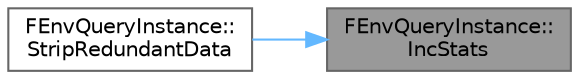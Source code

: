 digraph "FEnvQueryInstance::IncStats"
{
 // INTERACTIVE_SVG=YES
 // LATEX_PDF_SIZE
  bgcolor="transparent";
  edge [fontname=Helvetica,fontsize=10,labelfontname=Helvetica,labelfontsize=10];
  node [fontname=Helvetica,fontsize=10,shape=box,height=0.2,width=0.4];
  rankdir="RL";
  Node1 [id="Node000001",label="FEnvQueryInstance::\lIncStats",height=0.2,width=0.4,color="gray40", fillcolor="grey60", style="filled", fontcolor="black",tooltip=" "];
  Node1 -> Node2 [id="edge1_Node000001_Node000002",dir="back",color="steelblue1",style="solid",tooltip=" "];
  Node2 [id="Node000002",label="FEnvQueryInstance::\lStripRedundantData",height=0.2,width=0.4,color="grey40", fillcolor="white", style="filled",URL="$db/d8f/structFEnvQueryInstance.html#a77f77a2814dc8ee91f65482af538293e",tooltip="removes all runtime data that can be used for debugging (not a part of actual query result)"];
}
